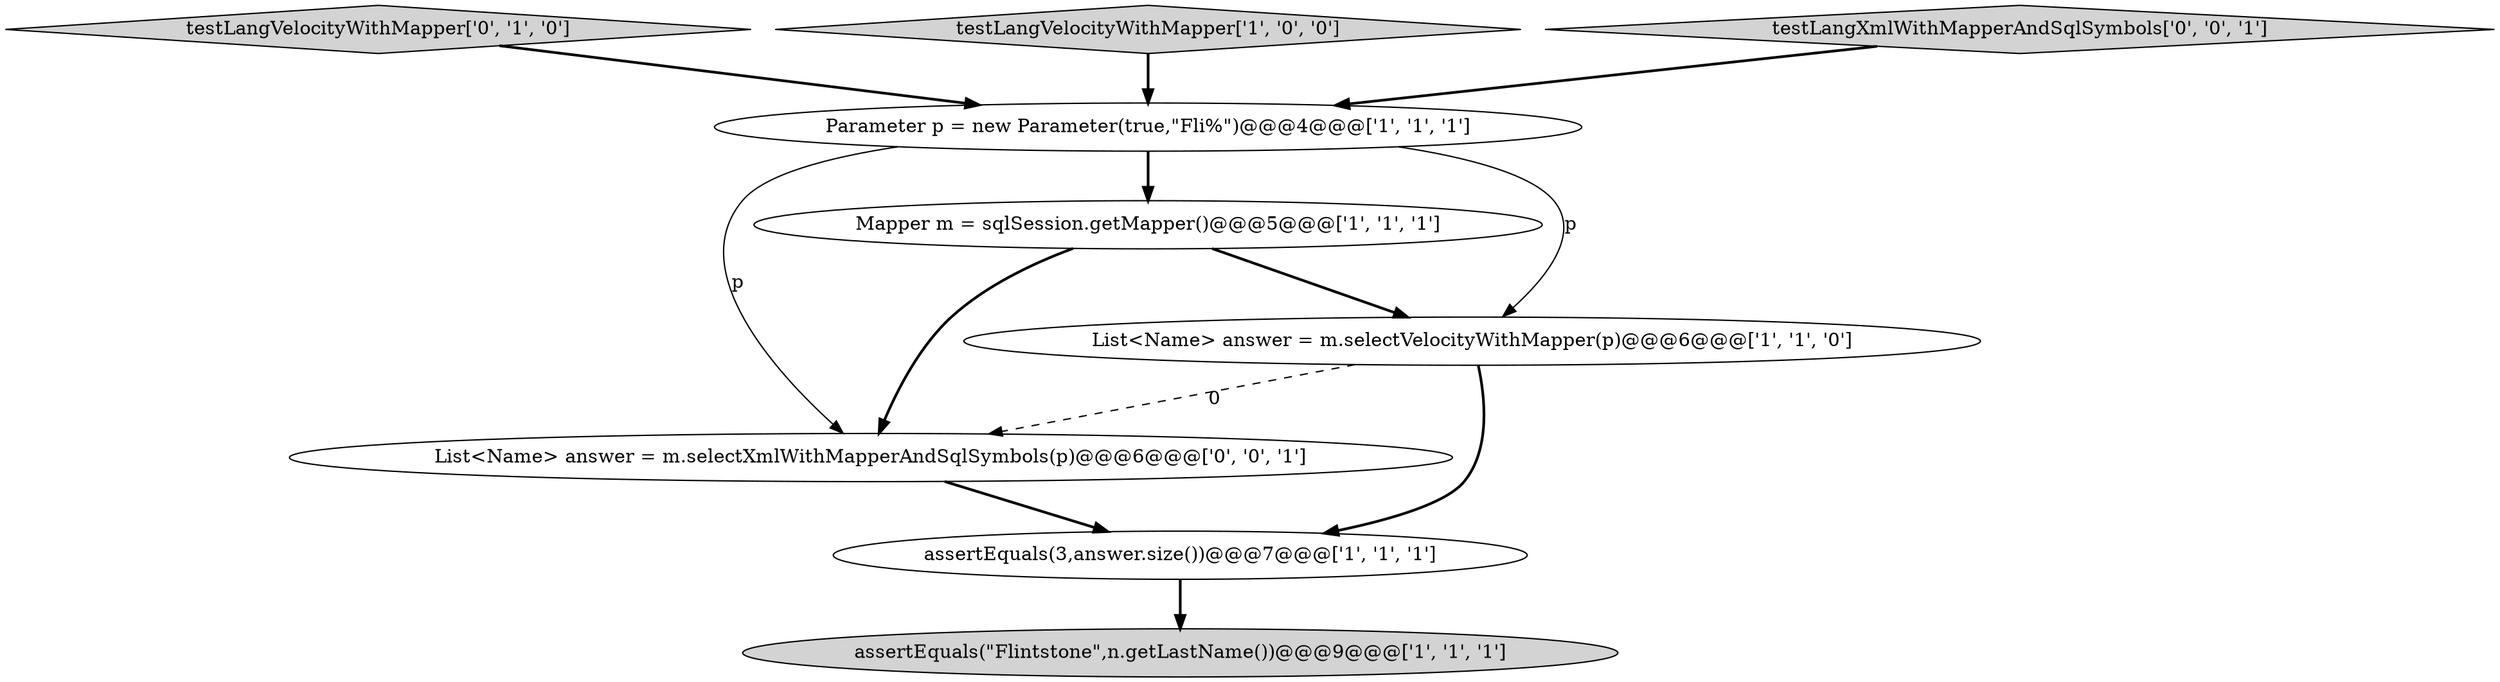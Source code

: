 digraph {
6 [style = filled, label = "testLangVelocityWithMapper['0', '1', '0']", fillcolor = lightgray, shape = diamond image = "AAA0AAABBB2BBB"];
1 [style = filled, label = "Parameter p = new Parameter(true,\"Fli%\")@@@4@@@['1', '1', '1']", fillcolor = white, shape = ellipse image = "AAA0AAABBB1BBB"];
5 [style = filled, label = "testLangVelocityWithMapper['1', '0', '0']", fillcolor = lightgray, shape = diamond image = "AAA0AAABBB1BBB"];
8 [style = filled, label = "testLangXmlWithMapperAndSqlSymbols['0', '0', '1']", fillcolor = lightgray, shape = diamond image = "AAA0AAABBB3BBB"];
7 [style = filled, label = "List<Name> answer = m.selectXmlWithMapperAndSqlSymbols(p)@@@6@@@['0', '0', '1']", fillcolor = white, shape = ellipse image = "AAA0AAABBB3BBB"];
4 [style = filled, label = "assertEquals(\"Flintstone\",n.getLastName())@@@9@@@['1', '1', '1']", fillcolor = lightgray, shape = ellipse image = "AAA0AAABBB1BBB"];
2 [style = filled, label = "Mapper m = sqlSession.getMapper()@@@5@@@['1', '1', '1']", fillcolor = white, shape = ellipse image = "AAA0AAABBB1BBB"];
0 [style = filled, label = "assertEquals(3,answer.size())@@@7@@@['1', '1', '1']", fillcolor = white, shape = ellipse image = "AAA0AAABBB1BBB"];
3 [style = filled, label = "List<Name> answer = m.selectVelocityWithMapper(p)@@@6@@@['1', '1', '0']", fillcolor = white, shape = ellipse image = "AAA0AAABBB1BBB"];
8->1 [style = bold, label=""];
6->1 [style = bold, label=""];
5->1 [style = bold, label=""];
1->2 [style = bold, label=""];
7->0 [style = bold, label=""];
2->7 [style = bold, label=""];
1->3 [style = solid, label="p"];
1->7 [style = solid, label="p"];
0->4 [style = bold, label=""];
3->7 [style = dashed, label="0"];
3->0 [style = bold, label=""];
2->3 [style = bold, label=""];
}
